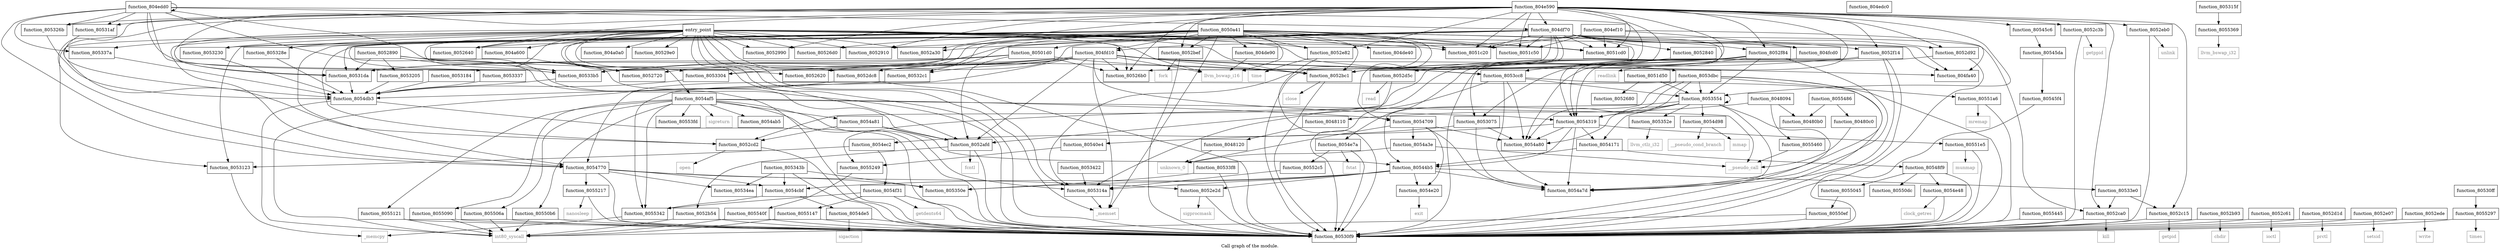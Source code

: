 digraph "Call graph of the module." {
  label="Call graph of the module.";
  node [shape=record];

  Node_function_804a0a0 [label="{function_804a0a0}"];
  Node_entry_point [label="{entry_point}"];
  Node_function_804fa40 [label="{function_804fa40}"];
  Node_function_804ef10 [label="{function_804ef10}"];
  Node_function_804df70 [label="{function_804df70}"];
  Node_function_804a600 [label="{function_804a600}"];
  Node_function_804e590 [label="{function_804e590}"];
  Node_function_804de40 [label="{function_804de40}"];
  Node_function_804edc0 [label="{function_804edc0}"];
  Node_function_804de90 [label="{function_804de90}"];
  Node_function_804edd0 [label="{function_804edd0}"];
  Node_function_8051c20 [label="{function_8051c20}"];
  Node_function_8051c50 [label="{function_8051c50}"];
  Node_function_8051cd0 [label="{function_8051cd0}"];
  Node_function_8051d50 [label="{function_8051d50}"];
  Node_function_8052620 [label="{function_8052620}"];
  Node_function_8052640 [label="{function_8052640}"];
  Node_function_8052680 [label="{function_8052680}"];
  Node_function_80526b0 [label="{function_80526b0}"];
  Node_function_80526d0 [label="{function_80526d0}"];
  Node_function_8052720 [label="{function_8052720}"];
  Node_function_8052840 [label="{function_8052840}"];
  Node_function_8052910 [label="{function_8052910}"];
  Node_function_8052990 [label="{function_8052990}"];
  Node_function_80529e0 [label="{function_80529e0}"];
  Node_function_8052a30 [label="{function_8052a30}"];
  Node_function_804fcd0 [label="{function_804fcd0}"];
  Node_function_804fd10 [label="{function_804fd10}"];
  Node_function_80501d0 [label="{function_80501d0}"];
  Node_function_8050a41 [label="{function_8050a41}"];
  Node_function_8052890 [label="{function_8052890}"];
  Node_ioctl [color="gray50", fontcolor="gray50", label="{ioctl}"];
  Node_kill [color="gray50", fontcolor="gray50", label="{kill}"];
  Node_open [color="gray50", fontcolor="gray50", label="{open}"];
  Node_prctl [color="gray50", fontcolor="gray50", label="{prctl}"];
  Node_read [color="gray50", fontcolor="gray50", label="{read}"];
  Node_readlink [color="gray50", fontcolor="gray50", label="{readlink}"];
  Node_setsid [color="gray50", fontcolor="gray50", label="{setsid}"];
  Node_sigprocmask [color="gray50", fontcolor="gray50", label="{sigprocmask}"];
  Node_time [color="gray50", fontcolor="gray50", label="{time}"];
  Node_unlink [color="gray50", fontcolor="gray50", label="{unlink}"];
  Node_write [color="gray50", fontcolor="gray50", label="{write}"];
  Node_sigreturn [color="gray50", fontcolor="gray50", label="{sigreturn}"];
  Node_mmap [color="gray50", fontcolor="gray50", label="{mmap}"];
  Node_sigaction [color="gray50", fontcolor="gray50", label="{sigaction}"];
  Node_exit [color="gray50", fontcolor="gray50", label="{exit}"];
  Node_clock_getres [color="gray50", fontcolor="gray50", label="{clock_getres}"];
  Node_fstat [color="gray50", fontcolor="gray50", label="{fstat}"];
  Node_getdents64 [color="gray50", fontcolor="gray50", label="{getdents64}"];
  Node_mremap [color="gray50", fontcolor="gray50", label="{mremap}"];
  Node_munmap [color="gray50", fontcolor="gray50", label="{munmap}"];
  Node_nanosleep [color="gray50", fontcolor="gray50", label="{nanosleep}"];
  Node_times [color="gray50", fontcolor="gray50", label="{times}"];
  Node_function_8052afd [label="{function_8052afd}"];
  Node_function_8052b54 [label="{function_8052b54}"];
  Node_function_8052b93 [label="{function_8052b93}"];
  Node_function_8052bc1 [label="{function_8052bc1}"];
  Node_function_8052bef [label="{function_8052bef}"];
  Node_function_8052c15 [label="{function_8052c15}"];
  Node_function_8052c3b [label="{function_8052c3b}"];
  Node_function_8052c61 [label="{function_8052c61}"];
  Node_function_8052ca0 [label="{function_8052ca0}"];
  Node_function_8052cd2 [label="{function_8052cd2}"];
  Node_function_8052d1d [label="{function_8052d1d}"];
  Node_function_8052d5c [label="{function_8052d5c}"];
  Node_function_8052d92 [label="{function_8052d92}"];
  Node_function_8052dc8 [label="{function_8052dc8}"];
  Node_function_8052e07 [label="{function_8052e07}"];
  Node_function_8052e2d [label="{function_8052e2d}"];
  Node_function_8052e82 [label="{function_8052e82}"];
  Node_function_8052eb0 [label="{function_8052eb0}"];
  Node_function_8052ede [label="{function_8052ede}"];
  Node_function_8052f14 [label="{function_8052f14}"];
  Node_function_8052f84 [label="{function_8052f84}"];
  Node_function_8053075 [label="{function_8053075}"];
  Node_function_80530f9 [label="{function_80530f9}"];
  Node_function_80530ff [label="{function_80530ff}"];
  Node_function_8053123 [label="{function_8053123}"];
  Node_function_805314a [label="{function_805314a}"];
  Node_function_805315f [label="{function_805315f}"];
  Node_function_805540f [label="{function_805540f}"];
  Node_function_8055445 [label="{function_8055445}"];
  Node_function_8053184 [label="{function_8053184}"];
  Node_function_80531af [label="{function_80531af}"];
  Node_function_80531da [label="{function_80531da}"];
  Node_function_8053205 [label="{function_8053205}"];
  Node_function_8053230 [label="{function_8053230}"];
  Node_function_805326b [label="{function_805326b}"];
  Node_function_805328e [label="{function_805328e}"];
  Node_function_80532c1 [label="{function_80532c1}"];
  Node_function_8053304 [label="{function_8053304}"];
  Node_function_8053337 [label="{function_8053337}"];
  Node_function_805337a [label="{function_805337a}"];
  Node_function_80533b5 [label="{function_80533b5}"];
  Node_function_80533e0 [label="{function_80533e0}"];
  Node_function_80533f8 [label="{function_80533f8}"];
  Node_function_8053422 [label="{function_8053422}"];
  Node_function_805343b [label="{function_805343b}"];
  Node_function_80534ea [label="{function_80534ea}"];
  Node_function_805350e [label="{function_805350e}"];
  Node_function_805352e [label="{function_805352e}"];
  Node_function_8053554 [label="{function_8053554}"];
  Node_function_8053cc8 [label="{function_8053cc8}"];
  Node_function_8053dbc [label="{function_8053dbc}"];
  Node_function_80540e4 [label="{function_80540e4}"];
  Node_function_8054171 [label="{function_8054171}"];
  Node_function_8054319 [label="{function_8054319}"];
  Node_function_80544b5 [label="{function_80544b5}"];
  Node_function_80545c6 [label="{function_80545c6}"];
  Node_function_80545da [label="{function_80545da}"];
  Node_function_80545f4 [label="{function_80545f4}"];
  Node_function_8054709 [label="{function_8054709}"];
  Node_function_8054770 [label="{function_8054770}"];
  Node_function_80548f9 [label="{function_80548f9}"];
  Node_function_8054a3e [label="{function_8054a3e}"];
  Node_function_8054a7d [label="{function_8054a7d}"];
  Node_function_8054a80 [label="{function_8054a80}"];
  Node_function_8054a81 [label="{function_8054a81}"];
  Node_function_8054ab5 [label="{function_8054ab5}"];
  Node_function_8054af5 [label="{function_8054af5}"];
  Node_function_8054cbf [label="{function_8054cbf}"];
  Node_function_8054d98 [label="{function_8054d98}"];
  Node_function_8054db3 [label="{function_8054db3}"];
  Node_function_8054de5 [label="{function_8054de5}"];
  Node_function_8054e20 [label="{function_8054e20}"];
  Node_function_8054e48 [label="{function_8054e48}"];
  Node_function_8054e7a [label="{function_8054e7a}"];
  Node_function_8054ec2 [label="{function_8054ec2}"];
  Node_function_8054f31 [label="{function_8054f31}"];
  Node_function_8055045 [label="{function_8055045}"];
  Node_function_805506a [label="{function_805506a}"];
  Node_function_8055090 [label="{function_8055090}"];
  Node_function_80550b6 [label="{function_80550b6}"];
  Node_function_80550dc [label="{function_80550dc}"];
  Node_function_80550ef [label="{function_80550ef}"];
  Node_function_8055121 [label="{function_8055121}"];
  Node_function_8055147 [label="{function_8055147}"];
  Node_function_80551a6 [label="{function_80551a6}"];
  Node_function_80551e5 [label="{function_80551e5}"];
  Node_function_8055217 [label="{function_8055217}"];
  Node_function_8055249 [label="{function_8055249}"];
  Node_function_8055297 [label="{function_8055297}"];
  Node_function_80552c5 [label="{function_80552c5}"];
  Node_function_8055342 [label="{function_8055342}"];
  Node_function_8055369 [label="{function_8055369}"];
  Node_function_80553fd [label="{function_80553fd}"];
  Node_function_8055460 [label="{function_8055460}"];
  Node_function_8055486 [label="{function_8055486}"];
  Node_llvm_ctlz_i32 [color="gray50", fontcolor="gray50", label="{llvm_ctlz_i32}"];
  Node_llvm_bswap_i32 [color="gray50", fontcolor="gray50", label="{llvm_bswap_i32}"];
  Node__memset [color="gray50", fontcolor="gray50", label="{_memset}"];
  Node__memcpy [color="gray50", fontcolor="gray50", label="{_memcpy}"];
  Node_llvm_bswap_i16 [color="gray50", fontcolor="gray50", label="{llvm_bswap_i16}"];
  Node_unknown_0 [color="gray50", fontcolor="gray50", label="{unknown_0}"];
  Node_fcntl [color="gray50", fontcolor="gray50", label="{fcntl}"];
  Node_int80_syscall [color="gray50", fontcolor="gray50", label="{int80_syscall}"];
  Node_chdir [color="gray50", fontcolor="gray50", label="{chdir}"];
  Node_close [color="gray50", fontcolor="gray50", label="{close}"];
  Node_fork [color="gray50", fontcolor="gray50", label="{fork}"];
  Node_getpid [color="gray50", fontcolor="gray50", label="{getpid}"];
  Node_getppid [color="gray50", fontcolor="gray50", label="{getppid}"];
  Node___pseudo_call [color="gray50", fontcolor="gray50", label="{__pseudo_call}"];
  Node___pseudo_cond_branch [color="gray50", fontcolor="gray50", label="{__pseudo_cond_branch}"];
  Node_function_8048094 [label="{function_8048094}"];
  Node_function_80480b0 [label="{function_80480b0}"];
  Node_function_80480c0 [label="{function_80480c0}"];
  Node_function_8048110 [label="{function_8048110}"];
  Node_function_8048120 [label="{function_8048120}"];
  Node_entry_point -> Node_function_804a0a0;
  Node_entry_point -> Node_function_804fa40;
  Node_entry_point -> Node_function_804a600;
  Node_entry_point -> Node_function_8051c20;
  Node_entry_point -> Node_function_8051c50;
  Node_entry_point -> Node_function_8051cd0;
  Node_entry_point -> Node_function_8052620;
  Node_entry_point -> Node_function_8052640;
  Node_entry_point -> Node_function_80526b0;
  Node_entry_point -> Node_function_80526d0;
  Node_entry_point -> Node_function_8052720;
  Node_entry_point -> Node_function_8052910;
  Node_entry_point -> Node_function_8052990;
  Node_entry_point -> Node_function_80529e0;
  Node_entry_point -> Node_function_8052a30;
  Node_entry_point -> Node_function_8052afd;
  Node_entry_point -> Node_function_8052bc1;
  Node_entry_point -> Node_function_8052dc8;
  Node_entry_point -> Node_function_8052e82;
  Node_entry_point -> Node_function_80530f9;
  Node_entry_point -> Node_function_8053123;
  Node_entry_point -> Node_function_805314a;
  Node_entry_point -> Node_function_80531da;
  Node_entry_point -> Node_function_8053230;
  Node_entry_point -> Node_function_805328e;
  Node_entry_point -> Node_function_8053304;
  Node_entry_point -> Node_function_805337a;
  Node_entry_point -> Node_function_80533b5;
  Node_entry_point -> Node_function_8053cc8;
  Node_entry_point -> Node_function_8054770;
  Node_entry_point -> Node_function_8054af5;
  Node_entry_point -> Node__memset;
  Node_entry_point -> Node_llvm_bswap_i16;
  Node_function_804ef10 -> Node_function_804fa40;
  Node_function_804ef10 -> Node_function_8051c20;
  Node_function_804ef10 -> Node_function_8051c50;
  Node_function_804ef10 -> Node_function_8051cd0;
  Node_function_804ef10 -> Node_function_804fcd0;
  Node_function_804ef10 -> Node_function_804fd10;
  Node_function_804df70 -> Node_function_8051c20;
  Node_function_804df70 -> Node_function_8051c50;
  Node_function_804df70 -> Node_function_8051cd0;
  Node_function_804df70 -> Node_function_8052620;
  Node_function_804df70 -> Node_function_8052640;
  Node_function_804df70 -> Node_function_80526b0;
  Node_function_804df70 -> Node_function_8052720;
  Node_function_804df70 -> Node_function_8052840;
  Node_function_804df70 -> Node_function_8052910;
  Node_function_804df70 -> Node_function_8052a30;
  Node_function_804df70 -> Node_function_8052bc1;
  Node_function_804df70 -> Node_function_8052ca0;
  Node_function_804df70 -> Node_function_8052cd2;
  Node_function_804df70 -> Node_function_8052d92;
  Node_function_804df70 -> Node_function_8052f14;
  Node_function_804df70 -> Node_function_8052f84;
  Node_function_804df70 -> Node_function_8053075;
  Node_function_804df70 -> Node_function_805314a;
  Node_function_804df70 -> Node_function_8054770;
  Node_function_804df70 -> Node_llvm_bswap_i16;
  Node_function_804a600 -> Node_function_8052720;
  Node_function_804e590 -> Node_function_804df70;
  Node_function_804e590 -> Node_function_8051c20;
  Node_function_804e590 -> Node_function_8051c50;
  Node_function_804e590 -> Node_function_8051cd0;
  Node_function_804e590 -> Node_function_8052640;
  Node_function_804e590 -> Node_function_80526b0;
  Node_function_804e590 -> Node_function_8052910;
  Node_function_804e590 -> Node_function_8052990;
  Node_function_804e590 -> Node_function_8052a30;
  Node_function_804e590 -> Node_function_8052bc1;
  Node_function_804e590 -> Node_function_8052bef;
  Node_function_804e590 -> Node_function_8052c15;
  Node_function_804e590 -> Node_function_8052c3b;
  Node_function_804e590 -> Node_function_8052ca0;
  Node_function_804e590 -> Node_function_8052cd2;
  Node_function_804e590 -> Node_function_8052d5c;
  Node_function_804e590 -> Node_function_8052d92;
  Node_function_804e590 -> Node_function_8052e82;
  Node_function_804e590 -> Node_function_8052eb0;
  Node_function_804e590 -> Node_function_8052f14;
  Node_function_804e590 -> Node_function_8052f84;
  Node_function_804e590 -> Node_function_8053075;
  Node_function_804e590 -> Node_function_80531af;
  Node_function_804e590 -> Node_function_805326b;
  Node_function_804e590 -> Node_function_80533b5;
  Node_function_804e590 -> Node_function_8053554;
  Node_function_804e590 -> Node_function_80545c6;
  Node_function_804e590 -> Node_function_8054770;
  Node_function_804de90 -> Node_llvm_bswap_i16;
  Node_function_804edd0 -> Node_function_804df70;
  Node_function_804edd0 -> Node_function_804edd0;
  Node_function_804edd0 -> Node_function_8052afd;
  Node_function_804edd0 -> Node_function_8052bc1;
  Node_function_804edd0 -> Node_function_80530f9;
  Node_function_804edd0 -> Node_function_80531af;
  Node_function_804edd0 -> Node_function_80531da;
  Node_function_804edd0 -> Node_function_805326b;
  Node_function_804edd0 -> Node_function_805337a;
  Node_function_804edd0 -> Node_function_80533b5;
  Node_function_804edd0 -> Node_function_8054770;
  Node_function_8051d50 -> Node_function_8052680;
  Node_function_8051d50 -> Node_function_8053554;
  Node_function_8052840 -> Node_function_8052d5c;
  Node_function_804fcd0 -> Node_function_8054319;
  Node_function_804fd10 -> Node_function_804fa40;
  Node_function_804fd10 -> Node_function_8052620;
  Node_function_804fd10 -> Node_function_80526b0;
  Node_function_804fd10 -> Node_function_8052afd;
  Node_function_804fd10 -> Node_function_8052bc1;
  Node_function_804fd10 -> Node_function_8052dc8;
  Node_function_804fd10 -> Node_function_80531da;
  Node_function_804fd10 -> Node_function_80532c1;
  Node_function_804fd10 -> Node_function_8053304;
  Node_function_804fd10 -> Node_function_80533b5;
  Node_function_804fd10 -> Node_function_8053cc8;
  Node_function_804fd10 -> Node_function_8053dbc;
  Node_function_804fd10 -> Node_function_8054319;
  Node_function_804fd10 -> Node_function_8054770;
  Node_function_804fd10 -> Node__memset;
  Node_function_804fd10 -> Node_llvm_bswap_i16;
  Node_function_80501d0 -> Node_function_80526b0;
  Node_function_80501d0 -> Node_function_8052afd;
  Node_function_80501d0 -> Node_function_8052bc1;
  Node_function_80501d0 -> Node_function_80531da;
  Node_function_80501d0 -> Node_function_80533b5;
  Node_function_8050a41 -> Node_function_804fa40;
  Node_function_8050a41 -> Node_function_804de40;
  Node_function_8050a41 -> Node_function_804de90;
  Node_function_8050a41 -> Node_function_8051c20;
  Node_function_8050a41 -> Node_function_8051c50;
  Node_function_8050a41 -> Node_function_8051cd0;
  Node_function_8050a41 -> Node_function_80526d0;
  Node_function_8050a41 -> Node_function_804fcd0;
  Node_function_8050a41 -> Node_function_804fd10;
  Node_function_8050a41 -> Node_function_80501d0;
  Node_function_8050a41 -> Node_function_8052bc1;
  Node_function_8050a41 -> Node_function_8052bef;
  Node_function_8050a41 -> Node_function_8052dc8;
  Node_function_8050a41 -> Node_function_8052e82;
  Node_function_8050a41 -> Node_function_80530f9;
  Node_function_8050a41 -> Node_function_8053123;
  Node_function_8050a41 -> Node_function_80531da;
  Node_function_8050a41 -> Node_function_8053230;
  Node_function_8050a41 -> Node_function_805328e;
  Node_function_8050a41 -> Node_function_80532c1;
  Node_function_8050a41 -> Node_function_8053304;
  Node_function_8050a41 -> Node_function_8053337;
  Node_function_8050a41 -> Node_function_80533b5;
  Node_function_8050a41 -> Node_function_8054709;
  Node_function_8050a41 -> Node__memset;
  Node_function_8050a41 -> Node_llvm_bswap_i16;
  Node_function_8052890 -> Node_function_8052bc1;
  Node_function_8052890 -> Node_function_80530f9;
  Node_function_8052890 -> Node_function_80531da;
  Node_function_8052890 -> Node_function_8053205;
  Node_function_8052890 -> Node_function_80533b5;
  Node_function_8052afd -> Node_function_8052b54;
  Node_function_8052afd -> Node_function_80530f9;
  Node_function_8052afd -> Node_fcntl;
  Node_function_8052b54 -> Node_function_80530f9;
  Node_function_8052b54 -> Node_int80_syscall;
  Node_function_8052b93 -> Node_function_80530f9;
  Node_function_8052b93 -> Node_chdir;
  Node_function_8052bc1 -> Node_function_80530f9;
  Node_function_8052bc1 -> Node_close;
  Node_function_8052bef -> Node_function_80530f9;
  Node_function_8052bef -> Node_fork;
  Node_function_8052c15 -> Node_function_80530f9;
  Node_function_8052c15 -> Node_getpid;
  Node_function_8052c3b -> Node_function_80530f9;
  Node_function_8052c3b -> Node_getppid;
  Node_function_8052c61 -> Node_ioctl;
  Node_function_8052c61 -> Node_function_80530f9;
  Node_function_8052ca0 -> Node_kill;
  Node_function_8052ca0 -> Node_function_80530f9;
  Node_function_8052cd2 -> Node_open;
  Node_function_8052cd2 -> Node_function_80530f9;
  Node_function_8052d1d -> Node_prctl;
  Node_function_8052d1d -> Node_function_80530f9;
  Node_function_8052d5c -> Node_read;
  Node_function_8052d5c -> Node_function_80530f9;
  Node_function_8052d92 -> Node_readlink;
  Node_function_8052d92 -> Node_function_80530f9;
  Node_function_8052dc8 -> Node_function_80530f9;
  Node_function_8052dc8 -> Node_int80_syscall;
  Node_function_8052e07 -> Node_setsid;
  Node_function_8052e07 -> Node_function_80530f9;
  Node_function_8052e2d -> Node_sigprocmask;
  Node_function_8052e2d -> Node_function_80530f9;
  Node_function_8052e82 -> Node_time;
  Node_function_8052e82 -> Node_function_80530f9;
  Node_function_8052eb0 -> Node_unlink;
  Node_function_8052eb0 -> Node_function_80530f9;
  Node_function_8052ede -> Node_write;
  Node_function_8052ede -> Node_function_80530f9;
  Node_function_8052f14 -> Node_function_8052bc1;
  Node_function_8052f14 -> Node_function_80530f9;
  Node_function_8052f14 -> Node_function_8054319;
  Node_function_8052f14 -> Node_function_8054a7d;
  Node_function_8052f14 -> Node_function_8054a80;
  Node_function_8052f84 -> Node_function_8052afd;
  Node_function_8052f84 -> Node_function_8052bc1;
  Node_function_8052f84 -> Node_function_8052cd2;
  Node_function_8052f84 -> Node_function_80530f9;
  Node_function_8052f84 -> Node_function_8053554;
  Node_function_8052f84 -> Node_function_8053cc8;
  Node_function_8052f84 -> Node_function_8054319;
  Node_function_8052f84 -> Node_function_8054a7d;
  Node_function_8052f84 -> Node_function_8054e7a;
  Node_function_8053075 -> Node_function_8054a7d;
  Node_function_8053075 -> Node_function_8054a80;
  Node_function_8053075 -> Node_function_8054ec2;
  Node_function_80530ff -> Node_function_8055297;
  Node_function_8053123 -> Node__memcpy;
  Node_function_805314a -> Node__memset;
  Node_function_805315f -> Node_function_8055369;
  Node_function_805540f -> Node_function_80530f9;
  Node_function_805540f -> Node_int80_syscall;
  Node_function_8055445 -> Node_function_80530f9;
  Node_function_8053184 -> Node_function_8054db3;
  Node_function_80531af -> Node_function_8054db3;
  Node_function_80531da -> Node_function_8054db3;
  Node_function_8053205 -> Node_function_8054db3;
  Node_function_8053230 -> Node_function_8054db3;
  Node_function_805326b -> Node_function_8054db3;
  Node_function_805328e -> Node_function_8054db3;
  Node_function_80532c1 -> Node_function_8054db3;
  Node_function_8053304 -> Node_function_8054db3;
  Node_function_8053337 -> Node_function_8054db3;
  Node_function_805337a -> Node_function_8054db3;
  Node_function_80533b5 -> Node_function_8054db3;
  Node_function_80533e0 -> Node_function_8052c15;
  Node_function_80533e0 -> Node_function_8052ca0;
  Node_function_80533f8 -> Node_function_80530f9;
  Node_function_80533f8 -> Node_function_805350e;
  Node_function_8053422 -> Node_function_805314a;
  Node_function_805343b -> Node_function_80530f9;
  Node_function_805343b -> Node_function_80534ea;
  Node_function_805343b -> Node_function_805350e;
  Node_function_805343b -> Node_function_8054cbf;
  Node_function_805352e -> Node_llvm_ctlz_i32;
  Node_function_8053554 -> Node_function_80530f9;
  Node_function_8053554 -> Node_function_805352e;
  Node_function_8053554 -> Node_function_8053554;
  Node_function_8053554 -> Node_function_8054171;
  Node_function_8053554 -> Node_function_8054319;
  Node_function_8053554 -> Node_function_8054a7d;
  Node_function_8053554 -> Node_function_8054a80;
  Node_function_8053554 -> Node_function_8054d98;
  Node_function_8053554 -> Node_function_8055249;
  Node_function_8053cc8 -> Node_function_80530f9;
  Node_function_8053cc8 -> Node_function_805314a;
  Node_function_8053cc8 -> Node_function_8053554;
  Node_function_8053cc8 -> Node_function_8054a7d;
  Node_function_8053cc8 -> Node_function_8054a80;
  Node_function_8053dbc -> Node_function_80530f9;
  Node_function_8053dbc -> Node_function_8053554;
  Node_function_8053dbc -> Node_function_8054319;
  Node_function_8053dbc -> Node_function_80544b5;
  Node_function_8053dbc -> Node_function_8054a7d;
  Node_function_8053dbc -> Node_function_8054a80;
  Node_function_8053dbc -> Node_function_80551a6;
  Node_function_8053dbc -> Node_function_8055342;
  Node_function_80540e4 -> Node_function_8055249;
  Node_function_8054171 -> Node_function_80544b5;
  Node_function_8054171 -> Node_function_80548f9;
  Node_function_8054319 -> Node_function_80540e4;
  Node_function_8054319 -> Node_function_8054171;
  Node_function_8054319 -> Node_function_80544b5;
  Node_function_8054319 -> Node_function_8054a7d;
  Node_function_8054319 -> Node_function_8054a80;
  Node_function_8054319 -> Node_function_80551e5;
  Node_function_80544b5 -> Node_function_8052e2d;
  Node_function_80544b5 -> Node_function_805314a;
  Node_function_80544b5 -> Node_function_80533e0;
  Node_function_80544b5 -> Node_function_805350e;
  Node_function_80544b5 -> Node_function_8054a7d;
  Node_function_80544b5 -> Node_function_8054cbf;
  Node_function_80544b5 -> Node_function_8054e20;
  Node_function_80545c6 -> Node_function_80545da;
  Node_function_80545da -> Node_function_80545f4;
  Node_function_80545f4 -> Node_function_80530f9;
  Node_function_8054709 -> Node_function_8054a3e;
  Node_function_8054709 -> Node_function_8054a7d;
  Node_function_8054709 -> Node_function_8054a80;
  Node_function_8054709 -> Node_function_8054e20;
  Node_function_8054709 -> Node_unknown_0;
  Node_function_8054770 -> Node_function_8052e2d;
  Node_function_8054770 -> Node_function_80530f9;
  Node_function_8054770 -> Node_function_80534ea;
  Node_function_8054770 -> Node_function_805350e;
  Node_function_8054770 -> Node_function_8054cbf;
  Node_function_8054770 -> Node_function_8055217;
  Node_function_80548f9 -> Node_function_80530f9;
  Node_function_80548f9 -> Node_function_8054e48;
  Node_function_80548f9 -> Node_function_8055045;
  Node_function_80548f9 -> Node_function_80550dc;
  Node_function_8054a3e -> Node_unknown_0;
  Node_function_8054a3e -> Node___pseudo_call;
  Node_function_8054a81 -> Node_function_8052afd;
  Node_function_8054a81 -> Node_function_8052cd2;
  Node_function_8054a81 -> Node_function_80544b5;
  Node_function_8054af5 -> Node_sigreturn;
  Node_function_8054af5 -> Node_function_80530f9;
  Node_function_8054af5 -> Node_function_805314a;
  Node_function_8054af5 -> Node_function_8054709;
  Node_function_8054af5 -> Node_function_8054a81;
  Node_function_8054af5 -> Node_function_8054ab5;
  Node_function_8054af5 -> Node_function_805506a;
  Node_function_8054af5 -> Node_function_8055090;
  Node_function_8054af5 -> Node_function_80550b6;
  Node_function_8054af5 -> Node_function_8055121;
  Node_function_8054af5 -> Node_function_8055342;
  Node_function_8054af5 -> Node_function_80553fd;
  Node_function_8054af5 -> Node___pseudo_call;
  Node_function_8054cbf -> Node_function_8054de5;
  Node_function_8054cbf -> Node_function_8055342;
  Node_function_8054d98 -> Node_mmap;
  Node_function_8054d98 -> Node___pseudo_cond_branch;
  Node_function_8054db3 -> Node_function_80530f9;
  Node_function_8054db3 -> Node_int80_syscall;
  Node_function_8054de5 -> Node_sigaction;
  Node_function_8054de5 -> Node_function_80530f9;
  Node_function_8054e20 -> Node_exit;
  Node_function_8054e48 -> Node_clock_getres;
  Node_function_8054e48 -> Node_function_80530f9;
  Node_function_8054e7a -> Node_fstat;
  Node_function_8054e7a -> Node_function_80530f9;
  Node_function_8054e7a -> Node_function_80552c5;
  Node_function_8054ec2 -> Node_function_8053123;
  Node_function_8054ec2 -> Node_function_8054f31;
  Node_function_8054f31 -> Node_getdents64;
  Node_function_8054f31 -> Node_function_80530f9;
  Node_function_8054f31 -> Node_function_8055147;
  Node_function_8054f31 -> Node_function_8055342;
  Node_function_8055045 -> Node_function_80550ef;
  Node_function_805506a -> Node_function_80530f9;
  Node_function_805506a -> Node_int80_syscall;
  Node_function_8055090 -> Node_function_80530f9;
  Node_function_8055090 -> Node_int80_syscall;
  Node_function_80550b6 -> Node_function_80530f9;
  Node_function_80550b6 -> Node_int80_syscall;
  Node_function_80550ef -> Node_function_80530f9;
  Node_function_80550ef -> Node_int80_syscall;
  Node_function_8055121 -> Node_function_80530f9;
  Node_function_8055121 -> Node_int80_syscall;
  Node_function_8055147 -> Node_function_80530f9;
  Node_function_8055147 -> Node_int80_syscall;
  Node_function_80551a6 -> Node_mremap;
  Node_function_80551a6 -> Node_function_80530f9;
  Node_function_80551e5 -> Node_munmap;
  Node_function_80551e5 -> Node_function_80530f9;
  Node_function_8055217 -> Node_nanosleep;
  Node_function_8055217 -> Node_function_80530f9;
  Node_function_8055249 -> Node_function_805540f;
  Node_function_8055297 -> Node_times;
  Node_function_8055297 -> Node_function_80530f9;
  Node_function_80552c5 -> Node_function_805314a;
  Node_function_8055342 -> Node__memcpy;
  Node_function_8055369 -> Node_llvm_bswap_i32;
  Node_function_8055460 -> Node___pseudo_call;
  Node_function_8055486 -> Node_function_80480b0;
  Node_function_8055486 -> Node_function_80480c0;
  Node_function_8048094 -> Node_function_8055460;
  Node_function_8048094 -> Node_function_80480b0;
  Node_function_8048094 -> Node_function_8048110;
  Node_function_80480c0 -> Node___pseudo_call;
  Node_function_8048110 -> Node_function_8048120;
  Node_function_8048120 -> Node_unknown_0;
}
